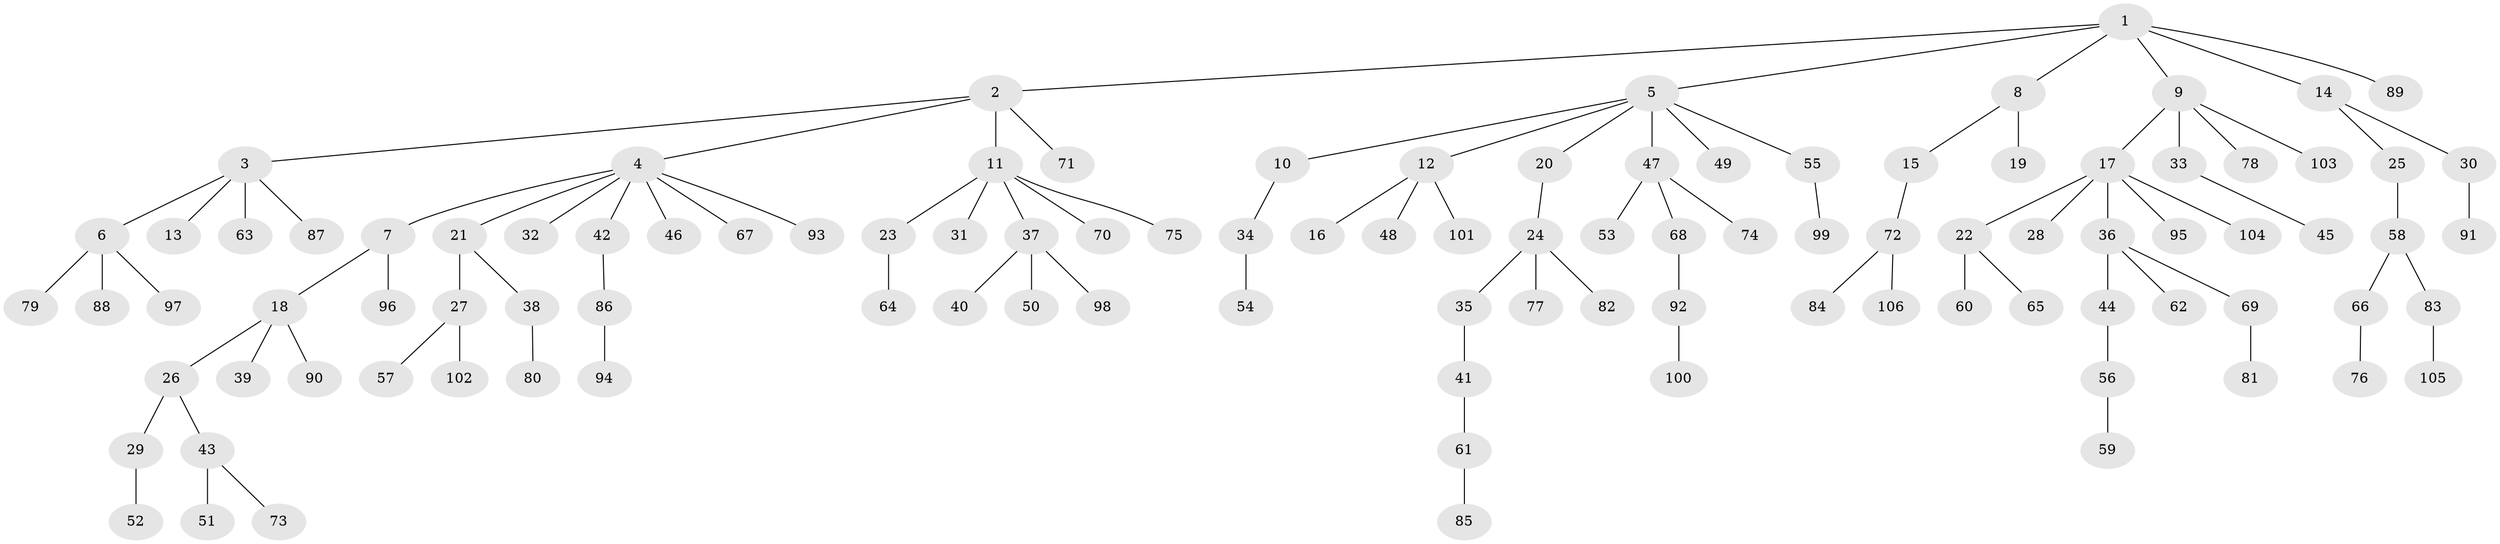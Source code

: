 // Generated by graph-tools (version 1.1) at 2025/02/03/09/25 03:02:18]
// undirected, 106 vertices, 105 edges
graph export_dot {
graph [start="1"]
  node [color=gray90,style=filled];
  1;
  2;
  3;
  4;
  5;
  6;
  7;
  8;
  9;
  10;
  11;
  12;
  13;
  14;
  15;
  16;
  17;
  18;
  19;
  20;
  21;
  22;
  23;
  24;
  25;
  26;
  27;
  28;
  29;
  30;
  31;
  32;
  33;
  34;
  35;
  36;
  37;
  38;
  39;
  40;
  41;
  42;
  43;
  44;
  45;
  46;
  47;
  48;
  49;
  50;
  51;
  52;
  53;
  54;
  55;
  56;
  57;
  58;
  59;
  60;
  61;
  62;
  63;
  64;
  65;
  66;
  67;
  68;
  69;
  70;
  71;
  72;
  73;
  74;
  75;
  76;
  77;
  78;
  79;
  80;
  81;
  82;
  83;
  84;
  85;
  86;
  87;
  88;
  89;
  90;
  91;
  92;
  93;
  94;
  95;
  96;
  97;
  98;
  99;
  100;
  101;
  102;
  103;
  104;
  105;
  106;
  1 -- 2;
  1 -- 5;
  1 -- 8;
  1 -- 9;
  1 -- 14;
  1 -- 89;
  2 -- 3;
  2 -- 4;
  2 -- 11;
  2 -- 71;
  3 -- 6;
  3 -- 13;
  3 -- 63;
  3 -- 87;
  4 -- 7;
  4 -- 21;
  4 -- 32;
  4 -- 42;
  4 -- 46;
  4 -- 67;
  4 -- 93;
  5 -- 10;
  5 -- 12;
  5 -- 20;
  5 -- 47;
  5 -- 49;
  5 -- 55;
  6 -- 79;
  6 -- 88;
  6 -- 97;
  7 -- 18;
  7 -- 96;
  8 -- 15;
  8 -- 19;
  9 -- 17;
  9 -- 33;
  9 -- 78;
  9 -- 103;
  10 -- 34;
  11 -- 23;
  11 -- 31;
  11 -- 37;
  11 -- 70;
  11 -- 75;
  12 -- 16;
  12 -- 48;
  12 -- 101;
  14 -- 25;
  14 -- 30;
  15 -- 72;
  17 -- 22;
  17 -- 28;
  17 -- 36;
  17 -- 95;
  17 -- 104;
  18 -- 26;
  18 -- 39;
  18 -- 90;
  20 -- 24;
  21 -- 27;
  21 -- 38;
  22 -- 60;
  22 -- 65;
  23 -- 64;
  24 -- 35;
  24 -- 77;
  24 -- 82;
  25 -- 58;
  26 -- 29;
  26 -- 43;
  27 -- 57;
  27 -- 102;
  29 -- 52;
  30 -- 91;
  33 -- 45;
  34 -- 54;
  35 -- 41;
  36 -- 44;
  36 -- 62;
  36 -- 69;
  37 -- 40;
  37 -- 50;
  37 -- 98;
  38 -- 80;
  41 -- 61;
  42 -- 86;
  43 -- 51;
  43 -- 73;
  44 -- 56;
  47 -- 53;
  47 -- 68;
  47 -- 74;
  55 -- 99;
  56 -- 59;
  58 -- 66;
  58 -- 83;
  61 -- 85;
  66 -- 76;
  68 -- 92;
  69 -- 81;
  72 -- 84;
  72 -- 106;
  83 -- 105;
  86 -- 94;
  92 -- 100;
}
